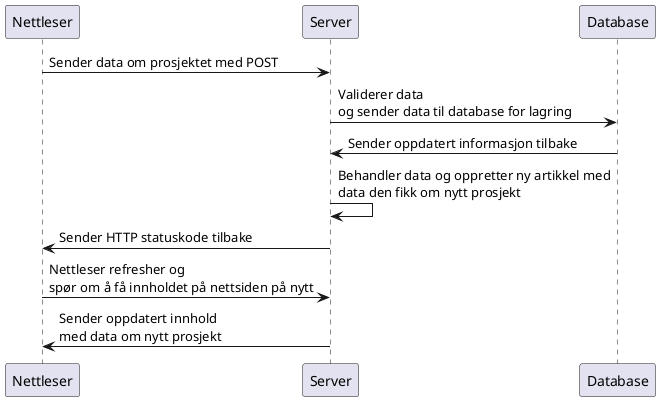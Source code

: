 @startuml
Nettleser -> Server: Sender data om prosjektet med POST
Server -> Database: Validerer data \nog sender data til database for lagring
Database -> Server: Sender oppdatert informasjon tilbake
Server -> Server: Behandler data og oppretter ny artikkel med\ndata den fikk om nytt prosjekt
Server -> Nettleser: Sender HTTP statuskode tilbake
Nettleser -> Server: Nettleser refresher og \nspør om å få innholdet på nettsiden på nytt
Server -> Nettleser: Sender oppdatert innhold\nmed data om nytt prosjekt

@enduml
